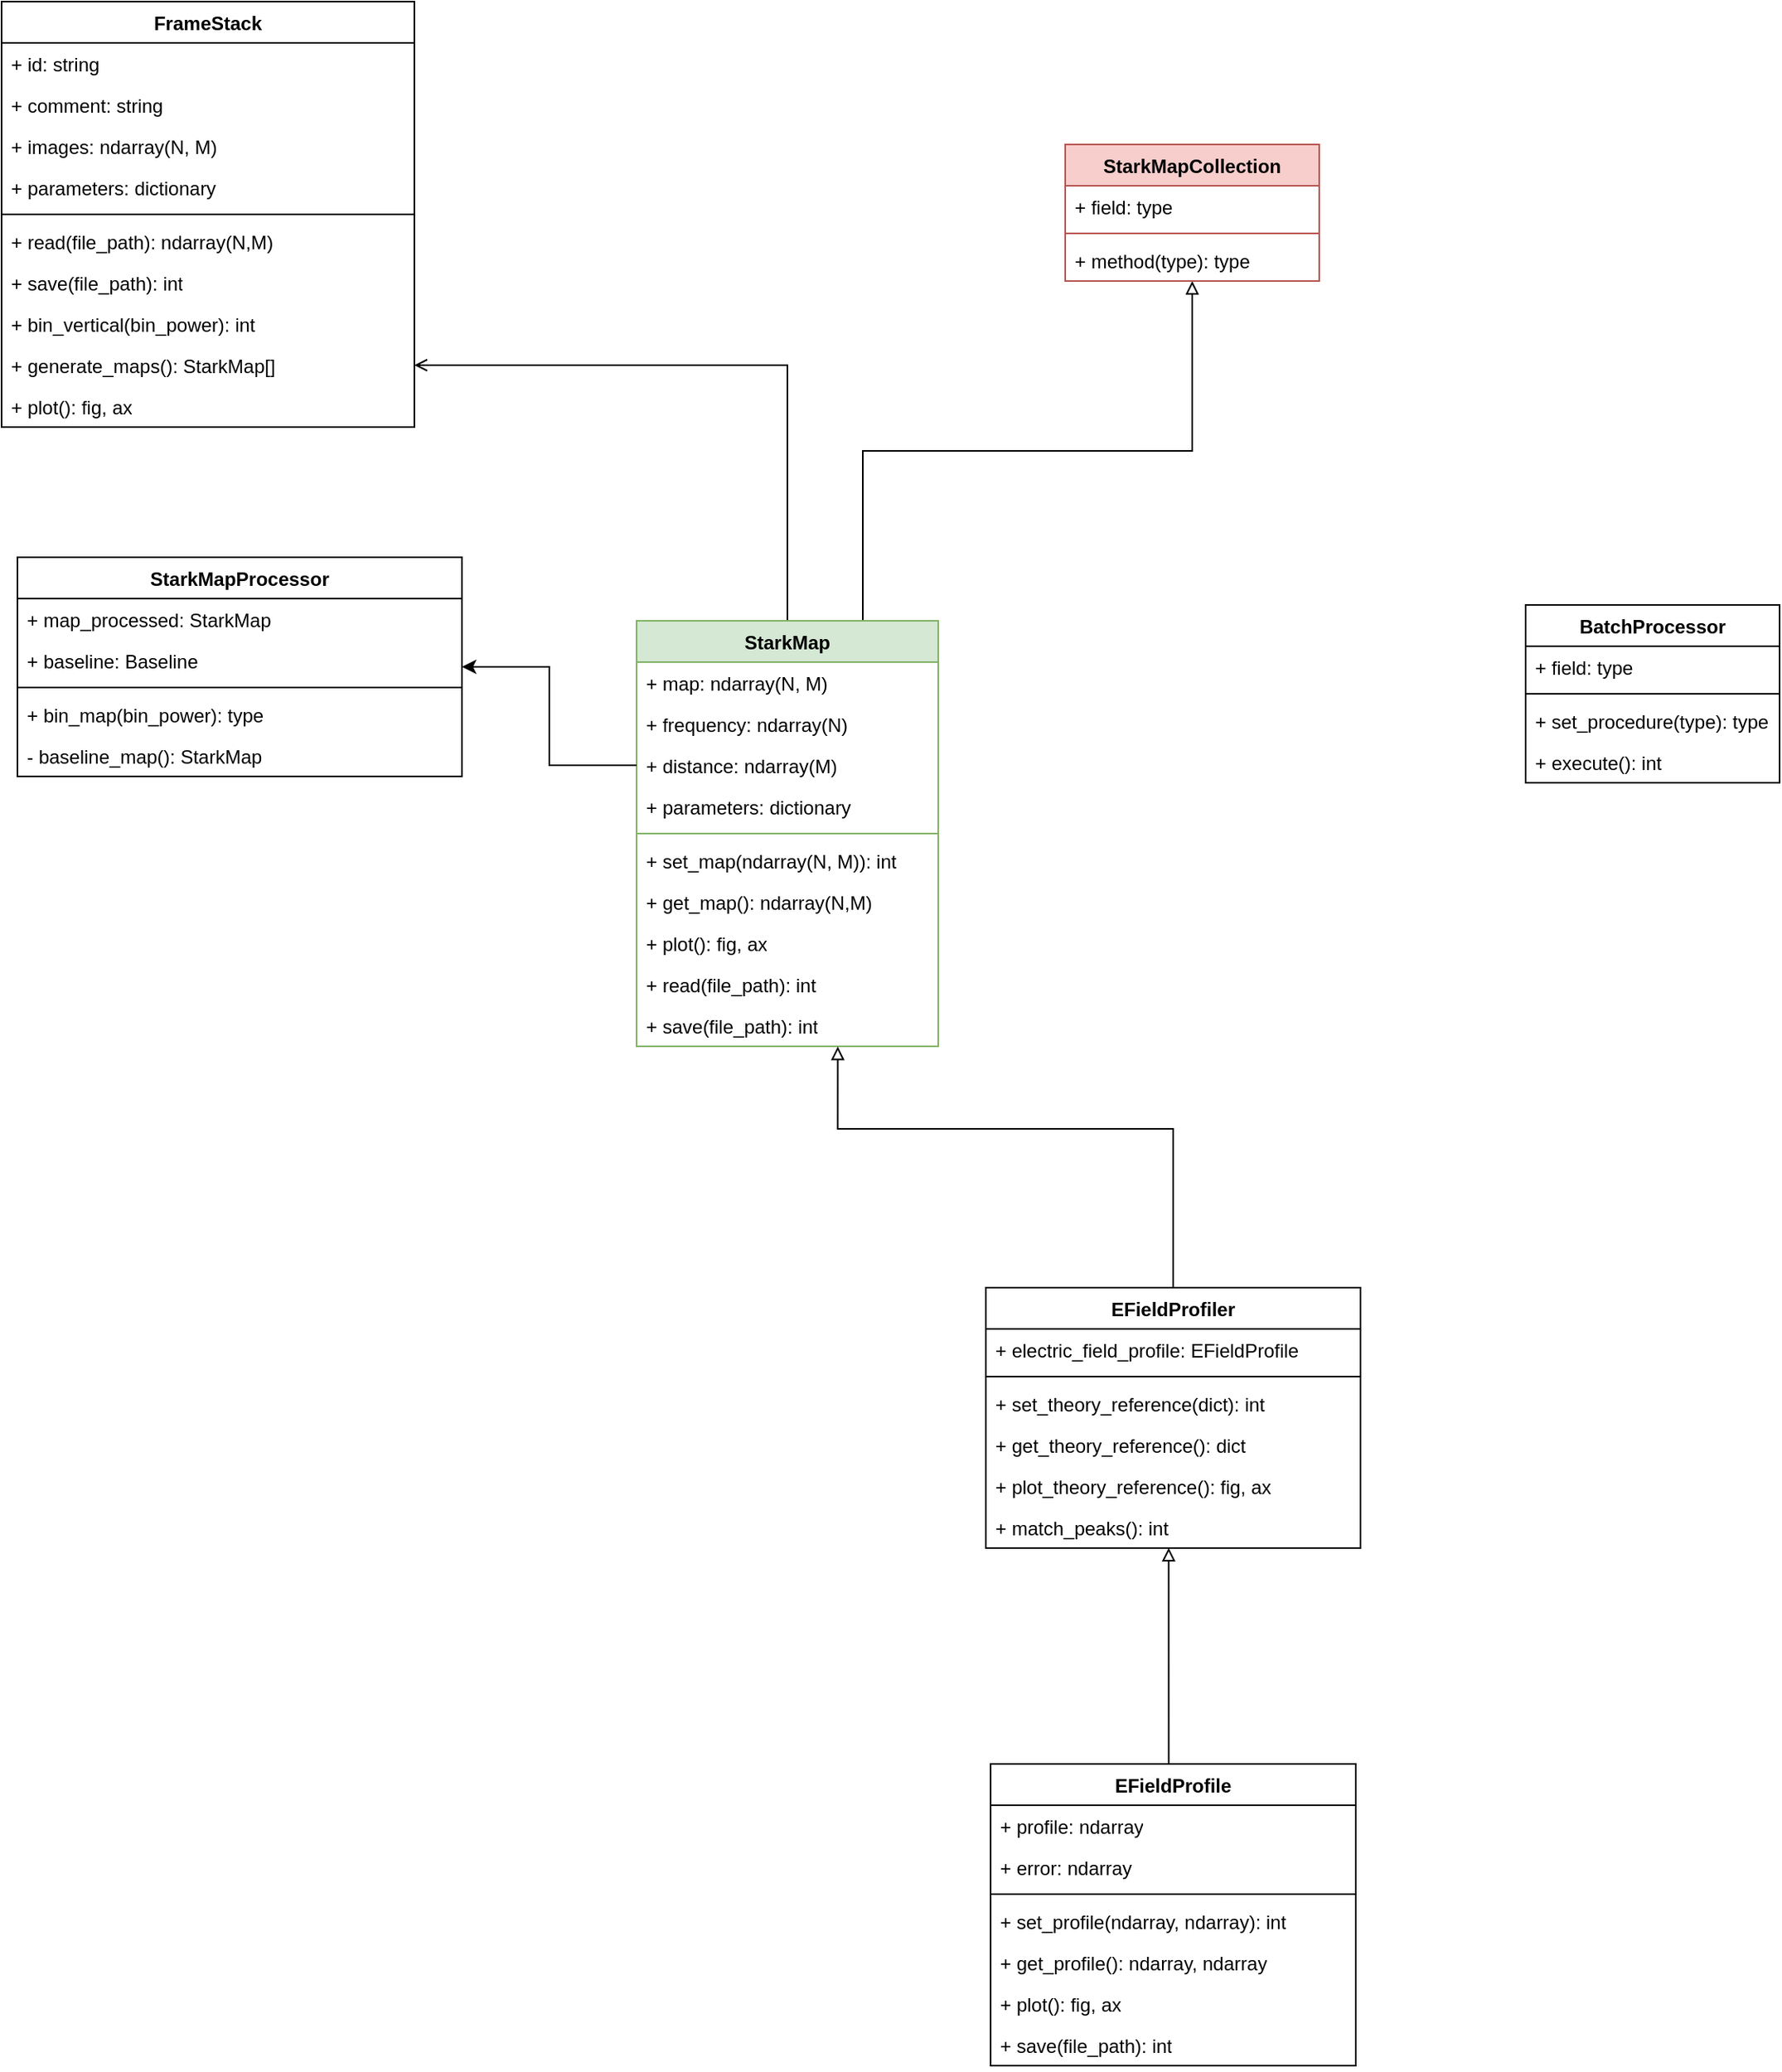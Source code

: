 <mxfile version="28.0.6">
  <diagram id="C5RBs43oDa-KdzZeNtuy" name="Page-1">
    <mxGraphModel dx="1996" dy="832" grid="1" gridSize="10" guides="1" tooltips="1" connect="1" arrows="1" fold="1" page="1" pageScale="1" pageWidth="827" pageHeight="1169" math="0" shadow="0">
      <root>
        <mxCell id="WIyWlLk6GJQsqaUBKTNV-0" />
        <mxCell id="WIyWlLk6GJQsqaUBKTNV-1" parent="WIyWlLk6GJQsqaUBKTNV-0" />
        <mxCell id="eAUJwsoLHTE-9MumS4mY-89" style="edgeStyle=orthogonalEdgeStyle;rounded=0;orthogonalLoop=1;jettySize=auto;html=1;exitX=0.5;exitY=0;exitDx=0;exitDy=0;entryX=1;entryY=0.5;entryDx=0;entryDy=0;endArrow=open;endFill=0;" parent="WIyWlLk6GJQsqaUBKTNV-1" source="eAUJwsoLHTE-9MumS4mY-8" target="eAUJwsoLHTE-9MumS4mY-88" edge="1">
          <mxGeometry relative="1" as="geometry" />
        </mxCell>
        <mxCell id="s1Eg1hbTPW7BydZJwBVB-6" style="edgeStyle=orthogonalEdgeStyle;rounded=0;orthogonalLoop=1;jettySize=auto;html=1;exitX=0.75;exitY=0;exitDx=0;exitDy=0;entryX=0.5;entryY=1;entryDx=0;entryDy=0;endArrow=block;endFill=0;" edge="1" parent="WIyWlLk6GJQsqaUBKTNV-1" source="eAUJwsoLHTE-9MumS4mY-8" target="s1Eg1hbTPW7BydZJwBVB-2">
          <mxGeometry relative="1" as="geometry" />
        </mxCell>
        <mxCell id="eAUJwsoLHTE-9MumS4mY-8" value="StarkMap&lt;br&gt;" style="swimlane;fontStyle=1;align=center;verticalAlign=top;childLayout=stackLayout;horizontal=1;startSize=26;horizontalStack=0;resizeParent=1;resizeParentMax=0;resizeLast=0;collapsible=1;marginBottom=0;whiteSpace=wrap;html=1;fillColor=#d5e8d4;strokeColor=#82b366;" parent="WIyWlLk6GJQsqaUBKTNV-1" vertex="1">
          <mxGeometry x="330" y="570" width="190" height="268" as="geometry">
            <mxRectangle x="110" y="610" width="90" height="30" as="alternateBounds" />
          </mxGeometry>
        </mxCell>
        <mxCell id="eAUJwsoLHTE-9MumS4mY-9" value="+ map: ndarray(N, M)" style="text;strokeColor=none;fillColor=none;align=left;verticalAlign=top;spacingLeft=4;spacingRight=4;overflow=hidden;rotatable=0;points=[[0,0.5],[1,0.5]];portConstraint=eastwest;whiteSpace=wrap;html=1;" parent="eAUJwsoLHTE-9MumS4mY-8" vertex="1">
          <mxGeometry y="26" width="190" height="26" as="geometry" />
        </mxCell>
        <mxCell id="eAUJwsoLHTE-9MumS4mY-23" value="+ frequency: ndarray(N)&lt;br&gt;" style="text;strokeColor=none;fillColor=none;align=left;verticalAlign=top;spacingLeft=4;spacingRight=4;overflow=hidden;rotatable=0;points=[[0,0.5],[1,0.5]];portConstraint=eastwest;whiteSpace=wrap;html=1;" parent="eAUJwsoLHTE-9MumS4mY-8" vertex="1">
          <mxGeometry y="52" width="190" height="26" as="geometry" />
        </mxCell>
        <mxCell id="eAUJwsoLHTE-9MumS4mY-24" value="+ distance: ndarray(M)" style="text;strokeColor=none;fillColor=none;align=left;verticalAlign=top;spacingLeft=4;spacingRight=4;overflow=hidden;rotatable=0;points=[[0,0.5],[1,0.5]];portConstraint=eastwest;whiteSpace=wrap;html=1;" parent="eAUJwsoLHTE-9MumS4mY-8" vertex="1">
          <mxGeometry y="78" width="190" height="26" as="geometry" />
        </mxCell>
        <mxCell id="eAUJwsoLHTE-9MumS4mY-21" value="+ parameters: dictionary" style="text;strokeColor=none;fillColor=none;align=left;verticalAlign=top;spacingLeft=4;spacingRight=4;overflow=hidden;rotatable=0;points=[[0,0.5],[1,0.5]];portConstraint=eastwest;whiteSpace=wrap;html=1;" parent="eAUJwsoLHTE-9MumS4mY-8" vertex="1">
          <mxGeometry y="104" width="190" height="26" as="geometry" />
        </mxCell>
        <mxCell id="eAUJwsoLHTE-9MumS4mY-10" value="" style="line;strokeWidth=1;fillColor=none;align=left;verticalAlign=middle;spacingTop=-1;spacingLeft=3;spacingRight=3;rotatable=0;labelPosition=right;points=[];portConstraint=eastwest;strokeColor=inherit;" parent="eAUJwsoLHTE-9MumS4mY-8" vertex="1">
          <mxGeometry y="130" width="190" height="8" as="geometry" />
        </mxCell>
        <mxCell id="eAUJwsoLHTE-9MumS4mY-11" value="+ set_map(ndarray(N, M)): int" style="text;strokeColor=none;fillColor=none;align=left;verticalAlign=top;spacingLeft=4;spacingRight=4;overflow=hidden;rotatable=0;points=[[0,0.5],[1,0.5]];portConstraint=eastwest;whiteSpace=wrap;html=1;" parent="eAUJwsoLHTE-9MumS4mY-8" vertex="1">
          <mxGeometry y="138" width="190" height="26" as="geometry" />
        </mxCell>
        <mxCell id="eAUJwsoLHTE-9MumS4mY-19" value="+ get_map(): ndarray(N,M)" style="text;strokeColor=none;fillColor=none;align=left;verticalAlign=top;spacingLeft=4;spacingRight=4;overflow=hidden;rotatable=0;points=[[0,0.5],[1,0.5]];portConstraint=eastwest;whiteSpace=wrap;html=1;" parent="eAUJwsoLHTE-9MumS4mY-8" vertex="1">
          <mxGeometry y="164" width="190" height="26" as="geometry" />
        </mxCell>
        <mxCell id="eAUJwsoLHTE-9MumS4mY-22" value="+ plot(): fig, ax" style="text;strokeColor=none;fillColor=none;align=left;verticalAlign=top;spacingLeft=4;spacingRight=4;overflow=hidden;rotatable=0;points=[[0,0.5],[1,0.5]];portConstraint=eastwest;whiteSpace=wrap;html=1;" parent="eAUJwsoLHTE-9MumS4mY-8" vertex="1">
          <mxGeometry y="190" width="190" height="26" as="geometry" />
        </mxCell>
        <mxCell id="eAUJwsoLHTE-9MumS4mY-26" value="+ read(file_path): int" style="text;strokeColor=none;fillColor=none;align=left;verticalAlign=top;spacingLeft=4;spacingRight=4;overflow=hidden;rotatable=0;points=[[0,0.5],[1,0.5]];portConstraint=eastwest;whiteSpace=wrap;html=1;" parent="eAUJwsoLHTE-9MumS4mY-8" vertex="1">
          <mxGeometry y="216" width="190" height="26" as="geometry" />
        </mxCell>
        <mxCell id="eAUJwsoLHTE-9MumS4mY-25" value="+ save(file_path): int" style="text;strokeColor=none;fillColor=none;align=left;verticalAlign=top;spacingLeft=4;spacingRight=4;overflow=hidden;rotatable=0;points=[[0,0.5],[1,0.5]];portConstraint=eastwest;whiteSpace=wrap;html=1;" parent="eAUJwsoLHTE-9MumS4mY-8" vertex="1">
          <mxGeometry y="242" width="190" height="26" as="geometry" />
        </mxCell>
        <mxCell id="eAUJwsoLHTE-9MumS4mY-68" style="edgeStyle=orthogonalEdgeStyle;rounded=0;orthogonalLoop=1;jettySize=auto;html=1;exitX=0.5;exitY=0;exitDx=0;exitDy=0;entryX=0.667;entryY=1.005;entryDx=0;entryDy=0;entryPerimeter=0;endArrow=block;endFill=0;" parent="WIyWlLk6GJQsqaUBKTNV-1" source="eAUJwsoLHTE-9MumS4mY-27" target="eAUJwsoLHTE-9MumS4mY-25" edge="1">
          <mxGeometry relative="1" as="geometry">
            <Array as="points">
              <mxPoint x="668" y="890" />
              <mxPoint x="457" y="890" />
            </Array>
          </mxGeometry>
        </mxCell>
        <mxCell id="eAUJwsoLHTE-9MumS4mY-27" value="EFieldProfiler" style="swimlane;fontStyle=1;align=center;verticalAlign=top;childLayout=stackLayout;horizontal=1;startSize=26;horizontalStack=0;resizeParent=1;resizeParentMax=0;resizeLast=0;collapsible=1;marginBottom=0;whiteSpace=wrap;html=1;" parent="WIyWlLk6GJQsqaUBKTNV-1" vertex="1">
          <mxGeometry x="550" y="990" width="236" height="164" as="geometry" />
        </mxCell>
        <mxCell id="eAUJwsoLHTE-9MumS4mY-43" value="+ electric_field_profile: EFieldProfile" style="text;strokeColor=none;fillColor=none;align=left;verticalAlign=top;spacingLeft=4;spacingRight=4;overflow=hidden;rotatable=0;points=[[0,0.5],[1,0.5]];portConstraint=eastwest;whiteSpace=wrap;html=1;" parent="eAUJwsoLHTE-9MumS4mY-27" vertex="1">
          <mxGeometry y="26" width="236" height="26" as="geometry" />
        </mxCell>
        <mxCell id="eAUJwsoLHTE-9MumS4mY-29" value="" style="line;strokeWidth=1;fillColor=none;align=left;verticalAlign=middle;spacingTop=-1;spacingLeft=3;spacingRight=3;rotatable=0;labelPosition=right;points=[];portConstraint=eastwest;strokeColor=inherit;" parent="eAUJwsoLHTE-9MumS4mY-27" vertex="1">
          <mxGeometry y="52" width="236" height="8" as="geometry" />
        </mxCell>
        <mxCell id="eAUJwsoLHTE-9MumS4mY-71" value="+ set_theory_reference(dict): int" style="text;strokeColor=none;fillColor=none;align=left;verticalAlign=top;spacingLeft=4;spacingRight=4;overflow=hidden;rotatable=0;points=[[0,0.5],[1,0.5]];portConstraint=eastwest;whiteSpace=wrap;html=1;" parent="eAUJwsoLHTE-9MumS4mY-27" vertex="1">
          <mxGeometry y="60" width="236" height="26" as="geometry" />
        </mxCell>
        <mxCell id="eAUJwsoLHTE-9MumS4mY-72" value="+ get_theory_reference(): dict" style="text;strokeColor=none;fillColor=none;align=left;verticalAlign=top;spacingLeft=4;spacingRight=4;overflow=hidden;rotatable=0;points=[[0,0.5],[1,0.5]];portConstraint=eastwest;whiteSpace=wrap;html=1;" parent="eAUJwsoLHTE-9MumS4mY-27" vertex="1">
          <mxGeometry y="86" width="236" height="26" as="geometry" />
        </mxCell>
        <mxCell id="eAUJwsoLHTE-9MumS4mY-73" value="+ plot_theory_reference(): fig, ax" style="text;strokeColor=none;fillColor=none;align=left;verticalAlign=top;spacingLeft=4;spacingRight=4;overflow=hidden;rotatable=0;points=[[0,0.5],[1,0.5]];portConstraint=eastwest;whiteSpace=wrap;html=1;" parent="eAUJwsoLHTE-9MumS4mY-27" vertex="1">
          <mxGeometry y="112" width="236" height="26" as="geometry" />
        </mxCell>
        <mxCell id="eAUJwsoLHTE-9MumS4mY-32" value="+ match_peaks(): int" style="text;strokeColor=none;fillColor=none;align=left;verticalAlign=top;spacingLeft=4;spacingRight=4;overflow=hidden;rotatable=0;points=[[0,0.5],[1,0.5]];portConstraint=eastwest;whiteSpace=wrap;html=1;" parent="eAUJwsoLHTE-9MumS4mY-27" vertex="1">
          <mxGeometry y="138" width="236" height="26" as="geometry" />
        </mxCell>
        <mxCell id="eAUJwsoLHTE-9MumS4mY-38" value="BatchProcessor" style="swimlane;fontStyle=1;align=center;verticalAlign=top;childLayout=stackLayout;horizontal=1;startSize=26;horizontalStack=0;resizeParent=1;resizeParentMax=0;resizeLast=0;collapsible=1;marginBottom=0;whiteSpace=wrap;html=1;" parent="WIyWlLk6GJQsqaUBKTNV-1" vertex="1">
          <mxGeometry x="890" y="560" width="160" height="112" as="geometry" />
        </mxCell>
        <mxCell id="eAUJwsoLHTE-9MumS4mY-39" value="+ field: type" style="text;strokeColor=none;fillColor=none;align=left;verticalAlign=top;spacingLeft=4;spacingRight=4;overflow=hidden;rotatable=0;points=[[0,0.5],[1,0.5]];portConstraint=eastwest;whiteSpace=wrap;html=1;" parent="eAUJwsoLHTE-9MumS4mY-38" vertex="1">
          <mxGeometry y="26" width="160" height="26" as="geometry" />
        </mxCell>
        <mxCell id="eAUJwsoLHTE-9MumS4mY-40" value="" style="line;strokeWidth=1;fillColor=none;align=left;verticalAlign=middle;spacingTop=-1;spacingLeft=3;spacingRight=3;rotatable=0;labelPosition=right;points=[];portConstraint=eastwest;strokeColor=inherit;" parent="eAUJwsoLHTE-9MumS4mY-38" vertex="1">
          <mxGeometry y="52" width="160" height="8" as="geometry" />
        </mxCell>
        <mxCell id="eAUJwsoLHTE-9MumS4mY-41" value="+ set_procedure(type): type" style="text;strokeColor=none;fillColor=none;align=left;verticalAlign=top;spacingLeft=4;spacingRight=4;overflow=hidden;rotatable=0;points=[[0,0.5],[1,0.5]];portConstraint=eastwest;whiteSpace=wrap;html=1;" parent="eAUJwsoLHTE-9MumS4mY-38" vertex="1">
          <mxGeometry y="60" width="160" height="26" as="geometry" />
        </mxCell>
        <mxCell id="eAUJwsoLHTE-9MumS4mY-53" value="+ execute(): int" style="text;strokeColor=none;fillColor=none;align=left;verticalAlign=top;spacingLeft=4;spacingRight=4;overflow=hidden;rotatable=0;points=[[0,0.5],[1,0.5]];portConstraint=eastwest;whiteSpace=wrap;html=1;" parent="eAUJwsoLHTE-9MumS4mY-38" vertex="1">
          <mxGeometry y="86" width="160" height="26" as="geometry" />
        </mxCell>
        <mxCell id="eAUJwsoLHTE-9MumS4mY-44" value="EFieldProfile" style="swimlane;fontStyle=1;align=center;verticalAlign=top;childLayout=stackLayout;horizontal=1;startSize=26;horizontalStack=0;resizeParent=1;resizeParentMax=0;resizeLast=0;collapsible=1;marginBottom=0;whiteSpace=wrap;html=1;" parent="WIyWlLk6GJQsqaUBKTNV-1" vertex="1">
          <mxGeometry x="553" y="1290" width="230" height="190" as="geometry" />
        </mxCell>
        <mxCell id="eAUJwsoLHTE-9MumS4mY-45" value="+ profile: ndarray&lt;br&gt;" style="text;strokeColor=none;fillColor=none;align=left;verticalAlign=top;spacingLeft=4;spacingRight=4;overflow=hidden;rotatable=0;points=[[0,0.5],[1,0.5]];portConstraint=eastwest;whiteSpace=wrap;html=1;" parent="eAUJwsoLHTE-9MumS4mY-44" vertex="1">
          <mxGeometry y="26" width="230" height="26" as="geometry" />
        </mxCell>
        <mxCell id="eAUJwsoLHTE-9MumS4mY-48" value="+ error: ndarray" style="text;strokeColor=none;fillColor=none;align=left;verticalAlign=top;spacingLeft=4;spacingRight=4;overflow=hidden;rotatable=0;points=[[0,0.5],[1,0.5]];portConstraint=eastwest;whiteSpace=wrap;html=1;" parent="eAUJwsoLHTE-9MumS4mY-44" vertex="1">
          <mxGeometry y="52" width="230" height="26" as="geometry" />
        </mxCell>
        <mxCell id="eAUJwsoLHTE-9MumS4mY-46" value="" style="line;strokeWidth=1;fillColor=none;align=left;verticalAlign=middle;spacingTop=-1;spacingLeft=3;spacingRight=3;rotatable=0;labelPosition=right;points=[];portConstraint=eastwest;strokeColor=inherit;" parent="eAUJwsoLHTE-9MumS4mY-44" vertex="1">
          <mxGeometry y="78" width="230" height="8" as="geometry" />
        </mxCell>
        <mxCell id="eAUJwsoLHTE-9MumS4mY-47" value="+ set_profile(ndarray, ndarray): int" style="text;strokeColor=none;fillColor=none;align=left;verticalAlign=top;spacingLeft=4;spacingRight=4;overflow=hidden;rotatable=0;points=[[0,0.5],[1,0.5]];portConstraint=eastwest;whiteSpace=wrap;html=1;" parent="eAUJwsoLHTE-9MumS4mY-44" vertex="1">
          <mxGeometry y="86" width="230" height="26" as="geometry" />
        </mxCell>
        <mxCell id="eAUJwsoLHTE-9MumS4mY-50" value="+ get_profile(): ndarray, ndarray" style="text;strokeColor=none;fillColor=none;align=left;verticalAlign=top;spacingLeft=4;spacingRight=4;overflow=hidden;rotatable=0;points=[[0,0.5],[1,0.5]];portConstraint=eastwest;whiteSpace=wrap;html=1;" parent="eAUJwsoLHTE-9MumS4mY-44" vertex="1">
          <mxGeometry y="112" width="230" height="26" as="geometry" />
        </mxCell>
        <mxCell id="eAUJwsoLHTE-9MumS4mY-51" value="+ plot(): fig, ax" style="text;strokeColor=none;fillColor=none;align=left;verticalAlign=top;spacingLeft=4;spacingRight=4;overflow=hidden;rotatable=0;points=[[0,0.5],[1,0.5]];portConstraint=eastwest;whiteSpace=wrap;html=1;" parent="eAUJwsoLHTE-9MumS4mY-44" vertex="1">
          <mxGeometry y="138" width="230" height="26" as="geometry" />
        </mxCell>
        <mxCell id="eAUJwsoLHTE-9MumS4mY-91" value="+ save(file_path): int" style="text;strokeColor=none;fillColor=none;align=left;verticalAlign=top;spacingLeft=4;spacingRight=4;overflow=hidden;rotatable=0;points=[[0,0.5],[1,0.5]];portConstraint=eastwest;whiteSpace=wrap;html=1;" parent="eAUJwsoLHTE-9MumS4mY-44" vertex="1">
          <mxGeometry y="164" width="230" height="26" as="geometry" />
        </mxCell>
        <mxCell id="eAUJwsoLHTE-9MumS4mY-52" style="edgeStyle=orthogonalEdgeStyle;rounded=0;orthogonalLoop=1;jettySize=auto;html=1;exitX=0.5;exitY=0;exitDx=0;exitDy=0;endArrow=block;endFill=0;entryX=0.488;entryY=0.995;entryDx=0;entryDy=0;entryPerimeter=0;" parent="WIyWlLk6GJQsqaUBKTNV-1" source="eAUJwsoLHTE-9MumS4mY-44" target="eAUJwsoLHTE-9MumS4mY-32" edge="1">
          <mxGeometry relative="1" as="geometry">
            <mxPoint x="680" y="1130" as="targetPoint" />
            <Array as="points">
              <mxPoint x="665" y="1290" />
            </Array>
          </mxGeometry>
        </mxCell>
        <mxCell id="eAUJwsoLHTE-9MumS4mY-54" value="StarkMapProcessor" style="swimlane;fontStyle=1;align=center;verticalAlign=top;childLayout=stackLayout;horizontal=1;startSize=26;horizontalStack=0;resizeParent=1;resizeParentMax=0;resizeLast=0;collapsible=1;marginBottom=0;whiteSpace=wrap;html=1;" parent="WIyWlLk6GJQsqaUBKTNV-1" vertex="1">
          <mxGeometry x="-60" y="530" width="280" height="138" as="geometry" />
        </mxCell>
        <mxCell id="eAUJwsoLHTE-9MumS4mY-59" value="+ map_processed: StarkMap" style="text;strokeColor=none;fillColor=none;align=left;verticalAlign=top;spacingLeft=4;spacingRight=4;overflow=hidden;rotatable=0;points=[[0,0.5],[1,0.5]];portConstraint=eastwest;whiteSpace=wrap;html=1;" parent="eAUJwsoLHTE-9MumS4mY-54" vertex="1">
          <mxGeometry y="26" width="280" height="26" as="geometry" />
        </mxCell>
        <mxCell id="s1Eg1hbTPW7BydZJwBVB-0" value="+ baseline: Baseline" style="text;strokeColor=none;fillColor=none;align=left;verticalAlign=top;spacingLeft=4;spacingRight=4;overflow=hidden;rotatable=0;points=[[0,0.5],[1,0.5]];portConstraint=eastwest;whiteSpace=wrap;html=1;" vertex="1" parent="eAUJwsoLHTE-9MumS4mY-54">
          <mxGeometry y="52" width="280" height="26" as="geometry" />
        </mxCell>
        <mxCell id="eAUJwsoLHTE-9MumS4mY-56" value="" style="line;strokeWidth=1;fillColor=none;align=left;verticalAlign=middle;spacingTop=-1;spacingLeft=3;spacingRight=3;rotatable=0;labelPosition=right;points=[];portConstraint=eastwest;strokeColor=inherit;" parent="eAUJwsoLHTE-9MumS4mY-54" vertex="1">
          <mxGeometry y="78" width="280" height="8" as="geometry" />
        </mxCell>
        <mxCell id="eAUJwsoLHTE-9MumS4mY-57" value="+ bin_map(bin_power): type&lt;br&gt;" style="text;strokeColor=none;fillColor=none;align=left;verticalAlign=top;spacingLeft=4;spacingRight=4;overflow=hidden;rotatable=0;points=[[0,0.5],[1,0.5]];portConstraint=eastwest;whiteSpace=wrap;html=1;" parent="eAUJwsoLHTE-9MumS4mY-54" vertex="1">
          <mxGeometry y="86" width="280" height="26" as="geometry" />
        </mxCell>
        <mxCell id="eAUJwsoLHTE-9MumS4mY-67" value="- baseline_map(): StarkMap" style="text;strokeColor=none;fillColor=none;align=left;verticalAlign=top;spacingLeft=4;spacingRight=4;overflow=hidden;rotatable=0;points=[[0,0.5],[1,0.5]];portConstraint=eastwest;whiteSpace=wrap;html=1;" parent="eAUJwsoLHTE-9MumS4mY-54" vertex="1">
          <mxGeometry y="112" width="280" height="26" as="geometry" />
        </mxCell>
        <mxCell id="eAUJwsoLHTE-9MumS4mY-74" value="FrameStack" style="swimlane;fontStyle=1;align=center;verticalAlign=top;childLayout=stackLayout;horizontal=1;startSize=26;horizontalStack=0;resizeParent=1;resizeParentMax=0;resizeLast=0;collapsible=1;marginBottom=0;whiteSpace=wrap;html=1;" parent="WIyWlLk6GJQsqaUBKTNV-1" vertex="1">
          <mxGeometry x="-70" y="180" width="260" height="268" as="geometry">
            <mxRectangle x="110" y="610" width="90" height="30" as="alternateBounds" />
          </mxGeometry>
        </mxCell>
        <mxCell id="eAUJwsoLHTE-9MumS4mY-75" value="+ id: string" style="text;strokeColor=none;fillColor=none;align=left;verticalAlign=top;spacingLeft=4;spacingRight=4;overflow=hidden;rotatable=0;points=[[0,0.5],[1,0.5]];portConstraint=eastwest;whiteSpace=wrap;html=1;" parent="eAUJwsoLHTE-9MumS4mY-74" vertex="1">
          <mxGeometry y="26" width="260" height="26" as="geometry" />
        </mxCell>
        <mxCell id="eAUJwsoLHTE-9MumS4mY-76" value="+ comment: string" style="text;strokeColor=none;fillColor=none;align=left;verticalAlign=top;spacingLeft=4;spacingRight=4;overflow=hidden;rotatable=0;points=[[0,0.5],[1,0.5]];portConstraint=eastwest;whiteSpace=wrap;html=1;" parent="eAUJwsoLHTE-9MumS4mY-74" vertex="1">
          <mxGeometry y="52" width="260" height="26" as="geometry" />
        </mxCell>
        <mxCell id="eAUJwsoLHTE-9MumS4mY-77" value="+ images: ndarray(N, M)" style="text;strokeColor=none;fillColor=none;align=left;verticalAlign=top;spacingLeft=4;spacingRight=4;overflow=hidden;rotatable=0;points=[[0,0.5],[1,0.5]];portConstraint=eastwest;whiteSpace=wrap;html=1;" parent="eAUJwsoLHTE-9MumS4mY-74" vertex="1">
          <mxGeometry y="78" width="260" height="26" as="geometry" />
        </mxCell>
        <mxCell id="eAUJwsoLHTE-9MumS4mY-80" value="+ parameters: dictionary" style="text;strokeColor=none;fillColor=none;align=left;verticalAlign=top;spacingLeft=4;spacingRight=4;overflow=hidden;rotatable=0;points=[[0,0.5],[1,0.5]];portConstraint=eastwest;whiteSpace=wrap;html=1;" parent="eAUJwsoLHTE-9MumS4mY-74" vertex="1">
          <mxGeometry y="104" width="260" height="26" as="geometry" />
        </mxCell>
        <mxCell id="eAUJwsoLHTE-9MumS4mY-81" value="" style="line;strokeWidth=1;fillColor=none;align=left;verticalAlign=middle;spacingTop=-1;spacingLeft=3;spacingRight=3;rotatable=0;labelPosition=right;points=[];portConstraint=eastwest;strokeColor=inherit;" parent="eAUJwsoLHTE-9MumS4mY-74" vertex="1">
          <mxGeometry y="130" width="260" height="8" as="geometry" />
        </mxCell>
        <mxCell id="eAUJwsoLHTE-9MumS4mY-82" value="+ read(file_path): ndarray(N,M)" style="text;strokeColor=none;fillColor=none;align=left;verticalAlign=top;spacingLeft=4;spacingRight=4;overflow=hidden;rotatable=0;points=[[0,0.5],[1,0.5]];portConstraint=eastwest;whiteSpace=wrap;html=1;" parent="eAUJwsoLHTE-9MumS4mY-74" vertex="1">
          <mxGeometry y="138" width="260" height="26" as="geometry" />
        </mxCell>
        <mxCell id="eAUJwsoLHTE-9MumS4mY-83" value="+ save(file_path): int" style="text;strokeColor=none;fillColor=none;align=left;verticalAlign=top;spacingLeft=4;spacingRight=4;overflow=hidden;rotatable=0;points=[[0,0.5],[1,0.5]];portConstraint=eastwest;whiteSpace=wrap;html=1;" parent="eAUJwsoLHTE-9MumS4mY-74" vertex="1">
          <mxGeometry y="164" width="260" height="26" as="geometry" />
        </mxCell>
        <mxCell id="eAUJwsoLHTE-9MumS4mY-87" value="+ bin_vertical(bin_power): int" style="text;strokeColor=none;fillColor=none;align=left;verticalAlign=top;spacingLeft=4;spacingRight=4;overflow=hidden;rotatable=0;points=[[0,0.5],[1,0.5]];portConstraint=eastwest;whiteSpace=wrap;html=1;" parent="eAUJwsoLHTE-9MumS4mY-74" vertex="1">
          <mxGeometry y="190" width="260" height="26" as="geometry" />
        </mxCell>
        <mxCell id="eAUJwsoLHTE-9MumS4mY-88" value="+ generate_maps(): StarkMap[]" style="text;strokeColor=none;fillColor=none;align=left;verticalAlign=top;spacingLeft=4;spacingRight=4;overflow=hidden;rotatable=0;points=[[0,0.5],[1,0.5]];portConstraint=eastwest;whiteSpace=wrap;html=1;" parent="eAUJwsoLHTE-9MumS4mY-74" vertex="1">
          <mxGeometry y="216" width="260" height="26" as="geometry" />
        </mxCell>
        <mxCell id="eAUJwsoLHTE-9MumS4mY-86" value="+ plot(): fig, ax" style="text;strokeColor=none;fillColor=none;align=left;verticalAlign=top;spacingLeft=4;spacingRight=4;overflow=hidden;rotatable=0;points=[[0,0.5],[1,0.5]];portConstraint=eastwest;whiteSpace=wrap;html=1;" parent="eAUJwsoLHTE-9MumS4mY-74" vertex="1">
          <mxGeometry y="242" width="260" height="26" as="geometry" />
        </mxCell>
        <mxCell id="s1Eg1hbTPW7BydZJwBVB-2" value="StarkMapCollection" style="swimlane;fontStyle=1;align=center;verticalAlign=top;childLayout=stackLayout;horizontal=1;startSize=26;horizontalStack=0;resizeParent=1;resizeParentMax=0;resizeLast=0;collapsible=1;marginBottom=0;whiteSpace=wrap;html=1;fillColor=#f8cecc;strokeColor=#b85450;" vertex="1" parent="WIyWlLk6GJQsqaUBKTNV-1">
          <mxGeometry x="600" y="270" width="160" height="86" as="geometry" />
        </mxCell>
        <mxCell id="s1Eg1hbTPW7BydZJwBVB-3" value="+ field: type" style="text;strokeColor=none;fillColor=none;align=left;verticalAlign=top;spacingLeft=4;spacingRight=4;overflow=hidden;rotatable=0;points=[[0,0.5],[1,0.5]];portConstraint=eastwest;whiteSpace=wrap;html=1;" vertex="1" parent="s1Eg1hbTPW7BydZJwBVB-2">
          <mxGeometry y="26" width="160" height="26" as="geometry" />
        </mxCell>
        <mxCell id="s1Eg1hbTPW7BydZJwBVB-4" value="" style="line;strokeWidth=1;fillColor=none;align=left;verticalAlign=middle;spacingTop=-1;spacingLeft=3;spacingRight=3;rotatable=0;labelPosition=right;points=[];portConstraint=eastwest;strokeColor=inherit;" vertex="1" parent="s1Eg1hbTPW7BydZJwBVB-2">
          <mxGeometry y="52" width="160" height="8" as="geometry" />
        </mxCell>
        <mxCell id="s1Eg1hbTPW7BydZJwBVB-5" value="+ method(type): type" style="text;strokeColor=none;fillColor=none;align=left;verticalAlign=top;spacingLeft=4;spacingRight=4;overflow=hidden;rotatable=0;points=[[0,0.5],[1,0.5]];portConstraint=eastwest;whiteSpace=wrap;html=1;" vertex="1" parent="s1Eg1hbTPW7BydZJwBVB-2">
          <mxGeometry y="60" width="160" height="26" as="geometry" />
        </mxCell>
        <mxCell id="s1Eg1hbTPW7BydZJwBVB-7" style="edgeStyle=orthogonalEdgeStyle;rounded=0;orthogonalLoop=1;jettySize=auto;html=1;exitX=0;exitY=0.5;exitDx=0;exitDy=0;entryX=1;entryY=0.5;entryDx=0;entryDy=0;" edge="1" parent="WIyWlLk6GJQsqaUBKTNV-1" source="eAUJwsoLHTE-9MumS4mY-24" target="eAUJwsoLHTE-9MumS4mY-54">
          <mxGeometry relative="1" as="geometry" />
        </mxCell>
      </root>
    </mxGraphModel>
  </diagram>
</mxfile>
